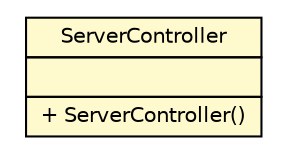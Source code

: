 #!/usr/local/bin/dot
#
# Class diagram 
# Generated by UMLGraph version 5.1 (http://www.umlgraph.org/)
#

digraph G {
	edge [fontname="Helvetica",fontsize=10,labelfontname="Helvetica",labelfontsize=10];
	node [fontname="Helvetica",fontsize=10,shape=plaintext];
	nodesep=0.25;
	ranksep=0.5;
	// net.sereneproject.collector.web.ServerController
	c71 [label=<<table title="net.sereneproject.collector.web.ServerController" border="0" cellborder="1" cellspacing="0" cellpadding="2" port="p" bgcolor="lemonChiffon" href="./ServerController.html">
		<tr><td><table border="0" cellspacing="0" cellpadding="1">
<tr><td align="center" balign="center"> ServerController </td></tr>
		</table></td></tr>
		<tr><td><table border="0" cellspacing="0" cellpadding="1">
<tr><td align="left" balign="left">  </td></tr>
		</table></td></tr>
		<tr><td><table border="0" cellspacing="0" cellpadding="1">
<tr><td align="left" balign="left"> + ServerController() </td></tr>
		</table></td></tr>
		</table>>, fontname="Helvetica", fontcolor="black", fontsize=10.0];
}

